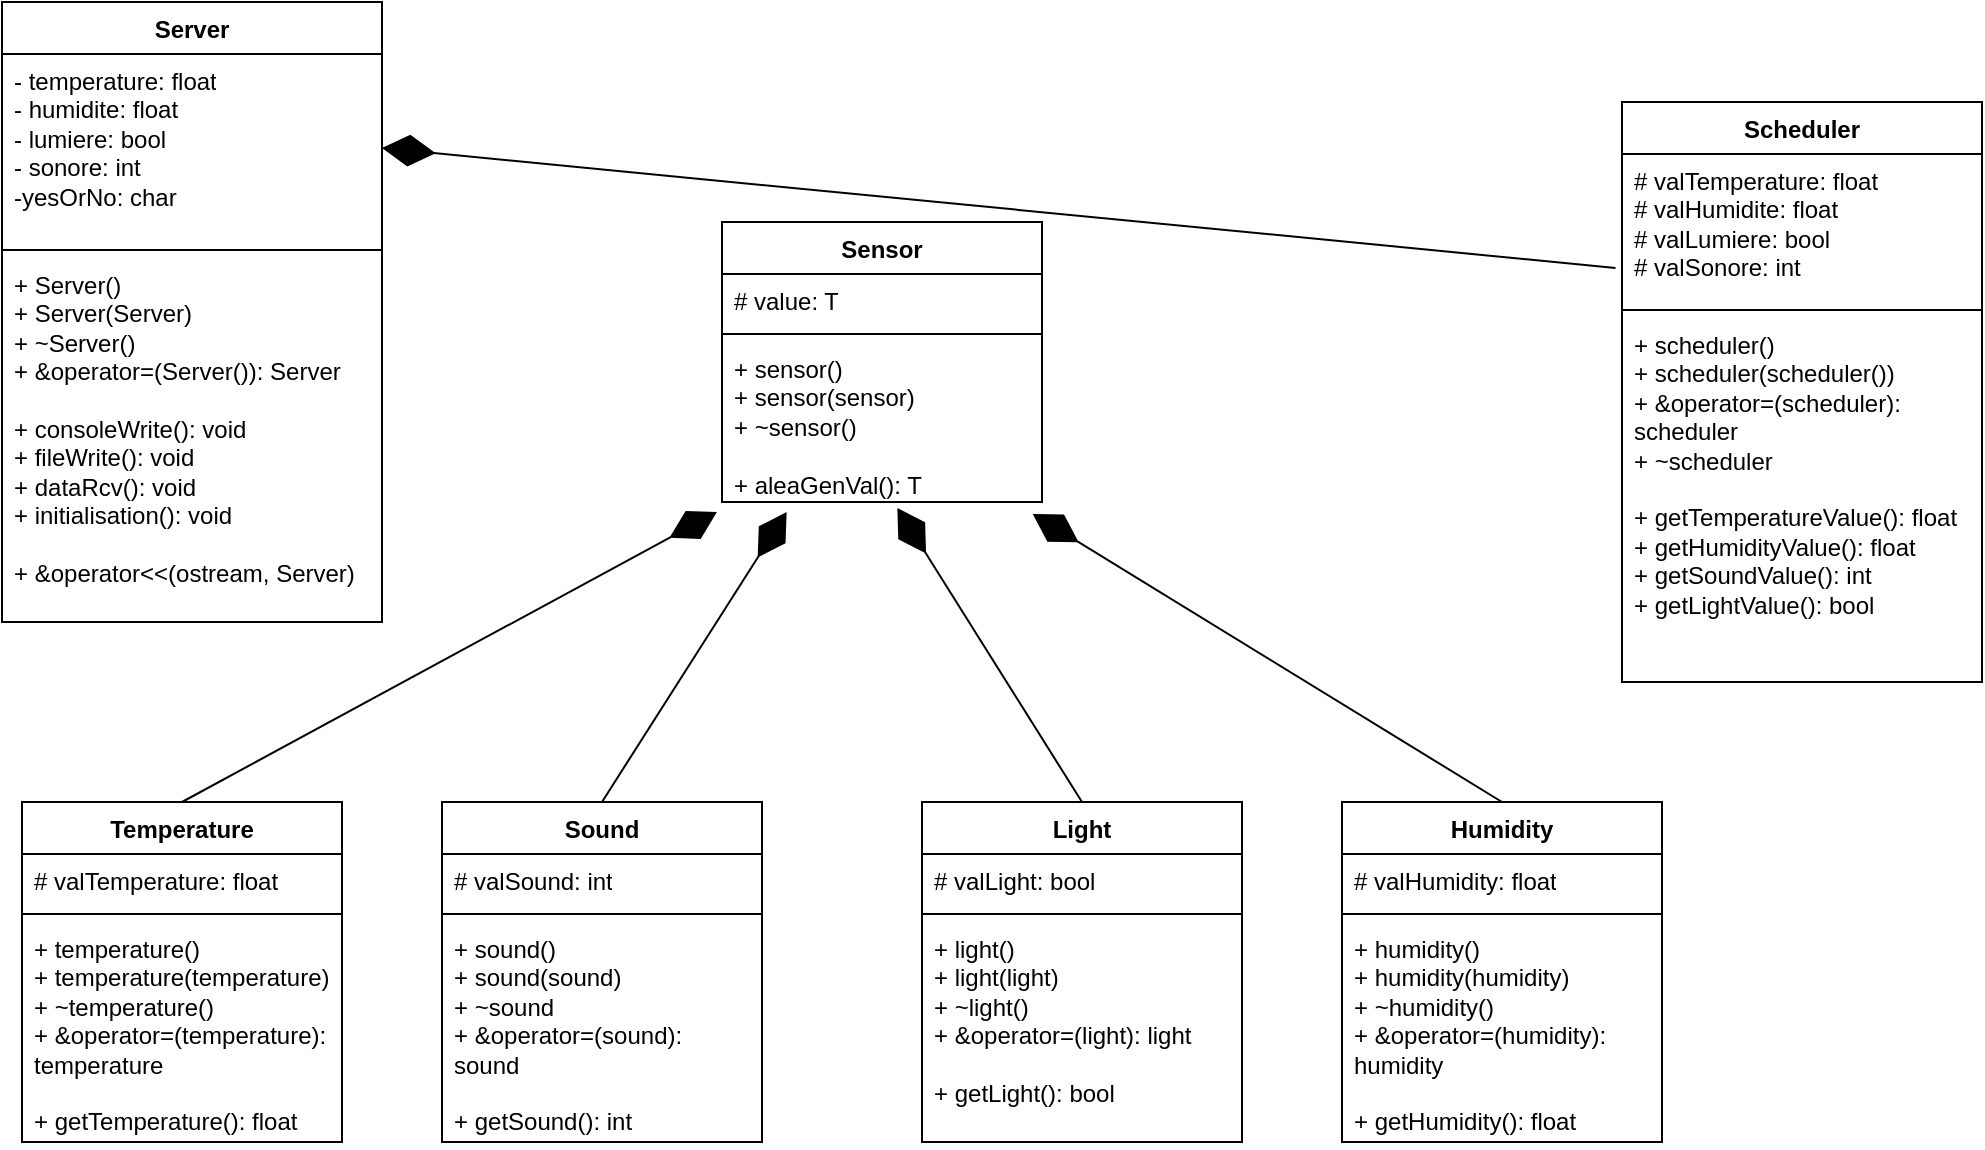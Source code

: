 <mxfile version="22.0.8" type="device">
  <diagram name="Page-1" id="4MssGcWLBzRgC0Tj2nrZ">
    <mxGraphModel dx="2206" dy="1218" grid="1" gridSize="10" guides="1" tooltips="1" connect="1" arrows="1" fold="1" page="1" pageScale="1" pageWidth="1169" pageHeight="827" math="0" shadow="0">
      <root>
        <mxCell id="0" />
        <mxCell id="1" parent="0" />
        <mxCell id="MeheyzC8nhWSL9RA-ns8-1" value="Server" style="swimlane;fontStyle=1;align=center;verticalAlign=top;childLayout=stackLayout;horizontal=1;startSize=26;horizontalStack=0;resizeParent=1;resizeParentMax=0;resizeLast=0;collapsible=1;marginBottom=0;whiteSpace=wrap;html=1;" vertex="1" parent="1">
          <mxGeometry x="80" y="80" width="190" height="310" as="geometry" />
        </mxCell>
        <mxCell id="MeheyzC8nhWSL9RA-ns8-2" value="- temperature: float&lt;br&gt;- humidite: float&lt;br&gt;- lumiere: bool&lt;br&gt;- sonore: int&lt;br&gt;-yesOrNo: char" style="text;strokeColor=none;fillColor=none;align=left;verticalAlign=top;spacingLeft=4;spacingRight=4;overflow=hidden;rotatable=0;points=[[0,0.5],[1,0.5]];portConstraint=eastwest;whiteSpace=wrap;html=1;" vertex="1" parent="MeheyzC8nhWSL9RA-ns8-1">
          <mxGeometry y="26" width="190" height="94" as="geometry" />
        </mxCell>
        <mxCell id="MeheyzC8nhWSL9RA-ns8-3" value="" style="line;strokeWidth=1;fillColor=none;align=left;verticalAlign=middle;spacingTop=-1;spacingLeft=3;spacingRight=3;rotatable=0;labelPosition=right;points=[];portConstraint=eastwest;strokeColor=inherit;" vertex="1" parent="MeheyzC8nhWSL9RA-ns8-1">
          <mxGeometry y="120" width="190" height="8" as="geometry" />
        </mxCell>
        <mxCell id="MeheyzC8nhWSL9RA-ns8-4" value="+ Server()&lt;br&gt;+ Server(Server)&lt;br&gt;+ ~Server()&lt;br&gt;+ &amp;amp;operator=(Server()): Server&lt;br&gt;&amp;nbsp;&lt;br&gt;+ consoleWrite(): void&lt;br&gt;+ fileWrite(): void&lt;br&gt;+ dataRcv(): void&lt;br&gt;+ initialisation(): void&lt;br&gt;&lt;br&gt;+ &amp;amp;operator&amp;lt;&amp;lt;(ostream, Server)" style="text;strokeColor=none;fillColor=none;align=left;verticalAlign=top;spacingLeft=4;spacingRight=4;overflow=hidden;rotatable=0;points=[[0,0.5],[1,0.5]];portConstraint=eastwest;whiteSpace=wrap;html=1;" vertex="1" parent="MeheyzC8nhWSL9RA-ns8-1">
          <mxGeometry y="128" width="190" height="182" as="geometry" />
        </mxCell>
        <mxCell id="MeheyzC8nhWSL9RA-ns8-5" value="Scheduler" style="swimlane;fontStyle=1;align=center;verticalAlign=top;childLayout=stackLayout;horizontal=1;startSize=26;horizontalStack=0;resizeParent=1;resizeParentMax=0;resizeLast=0;collapsible=1;marginBottom=0;whiteSpace=wrap;html=1;" vertex="1" parent="1">
          <mxGeometry x="890" y="130" width="180" height="290" as="geometry" />
        </mxCell>
        <mxCell id="MeheyzC8nhWSL9RA-ns8-6" value="# valTemperature: float&lt;br&gt;# valHumidite: float&lt;br&gt;# valLumiere: bool&lt;br&gt;# valSonore: int" style="text;strokeColor=none;fillColor=none;align=left;verticalAlign=top;spacingLeft=4;spacingRight=4;overflow=hidden;rotatable=0;points=[[0,0.5],[1,0.5]];portConstraint=eastwest;whiteSpace=wrap;html=1;" vertex="1" parent="MeheyzC8nhWSL9RA-ns8-5">
          <mxGeometry y="26" width="180" height="74" as="geometry" />
        </mxCell>
        <mxCell id="MeheyzC8nhWSL9RA-ns8-7" value="" style="line;strokeWidth=1;fillColor=none;align=left;verticalAlign=middle;spacingTop=-1;spacingLeft=3;spacingRight=3;rotatable=0;labelPosition=right;points=[];portConstraint=eastwest;strokeColor=inherit;" vertex="1" parent="MeheyzC8nhWSL9RA-ns8-5">
          <mxGeometry y="100" width="180" height="8" as="geometry" />
        </mxCell>
        <mxCell id="MeheyzC8nhWSL9RA-ns8-8" value="+ scheduler()&lt;br&gt;+ scheduler(scheduler())&lt;br&gt;+ &amp;amp;operator=(scheduler): scheduler&amp;nbsp;&lt;br&gt;+ ~scheduler&lt;br&gt;&lt;br&gt;+ getTemperatureValue(): float&lt;br&gt;+ getHumidityValue(): float&lt;br&gt;+ getSoundValue(): int&lt;br&gt;+ getLightValue(): bool" style="text;strokeColor=none;fillColor=none;align=left;verticalAlign=top;spacingLeft=4;spacingRight=4;overflow=hidden;rotatable=0;points=[[0,0.5],[1,0.5]];portConstraint=eastwest;whiteSpace=wrap;html=1;" vertex="1" parent="MeheyzC8nhWSL9RA-ns8-5">
          <mxGeometry y="108" width="180" height="182" as="geometry" />
        </mxCell>
        <mxCell id="MeheyzC8nhWSL9RA-ns8-9" value="Sensor" style="swimlane;fontStyle=1;align=center;verticalAlign=top;childLayout=stackLayout;horizontal=1;startSize=26;horizontalStack=0;resizeParent=1;resizeParentMax=0;resizeLast=0;collapsible=1;marginBottom=0;whiteSpace=wrap;html=1;" vertex="1" parent="1">
          <mxGeometry x="440" y="190" width="160" height="140" as="geometry" />
        </mxCell>
        <mxCell id="MeheyzC8nhWSL9RA-ns8-10" value="# value: T" style="text;strokeColor=none;fillColor=none;align=left;verticalAlign=top;spacingLeft=4;spacingRight=4;overflow=hidden;rotatable=0;points=[[0,0.5],[1,0.5]];portConstraint=eastwest;whiteSpace=wrap;html=1;" vertex="1" parent="MeheyzC8nhWSL9RA-ns8-9">
          <mxGeometry y="26" width="160" height="26" as="geometry" />
        </mxCell>
        <mxCell id="MeheyzC8nhWSL9RA-ns8-11" value="" style="line;strokeWidth=1;fillColor=none;align=left;verticalAlign=middle;spacingTop=-1;spacingLeft=3;spacingRight=3;rotatable=0;labelPosition=right;points=[];portConstraint=eastwest;strokeColor=inherit;" vertex="1" parent="MeheyzC8nhWSL9RA-ns8-9">
          <mxGeometry y="52" width="160" height="8" as="geometry" />
        </mxCell>
        <mxCell id="MeheyzC8nhWSL9RA-ns8-12" value="+ sensor()&lt;br&gt;+ sensor(sensor)&lt;br&gt;+ ~sensor()&lt;br&gt;&lt;br&gt;+ aleaGenVal(): T" style="text;strokeColor=none;fillColor=none;align=left;verticalAlign=top;spacingLeft=4;spacingRight=4;overflow=hidden;rotatable=0;points=[[0,0.5],[1,0.5]];portConstraint=eastwest;whiteSpace=wrap;html=1;" vertex="1" parent="MeheyzC8nhWSL9RA-ns8-9">
          <mxGeometry y="60" width="160" height="80" as="geometry" />
        </mxCell>
        <mxCell id="MeheyzC8nhWSL9RA-ns8-13" value="Sound" style="swimlane;fontStyle=1;align=center;verticalAlign=top;childLayout=stackLayout;horizontal=1;startSize=26;horizontalStack=0;resizeParent=1;resizeParentMax=0;resizeLast=0;collapsible=1;marginBottom=0;whiteSpace=wrap;html=1;" vertex="1" parent="1">
          <mxGeometry x="300" y="480" width="160" height="170" as="geometry" />
        </mxCell>
        <mxCell id="MeheyzC8nhWSL9RA-ns8-14" value="# valSound: int" style="text;strokeColor=none;fillColor=none;align=left;verticalAlign=top;spacingLeft=4;spacingRight=4;overflow=hidden;rotatable=0;points=[[0,0.5],[1,0.5]];portConstraint=eastwest;whiteSpace=wrap;html=1;" vertex="1" parent="MeheyzC8nhWSL9RA-ns8-13">
          <mxGeometry y="26" width="160" height="26" as="geometry" />
        </mxCell>
        <mxCell id="MeheyzC8nhWSL9RA-ns8-15" value="" style="line;strokeWidth=1;fillColor=none;align=left;verticalAlign=middle;spacingTop=-1;spacingLeft=3;spacingRight=3;rotatable=0;labelPosition=right;points=[];portConstraint=eastwest;strokeColor=inherit;" vertex="1" parent="MeheyzC8nhWSL9RA-ns8-13">
          <mxGeometry y="52" width="160" height="8" as="geometry" />
        </mxCell>
        <mxCell id="MeheyzC8nhWSL9RA-ns8-16" value="+ sound()&lt;br&gt;+ sound(sound)&lt;br&gt;+ ~sound&lt;br&gt;+ &amp;amp;operator=(sound): sound&lt;br&gt;&lt;br&gt;+ getSound(): int" style="text;strokeColor=none;fillColor=none;align=left;verticalAlign=top;spacingLeft=4;spacingRight=4;overflow=hidden;rotatable=0;points=[[0,0.5],[1,0.5]];portConstraint=eastwest;whiteSpace=wrap;html=1;" vertex="1" parent="MeheyzC8nhWSL9RA-ns8-13">
          <mxGeometry y="60" width="160" height="110" as="geometry" />
        </mxCell>
        <mxCell id="MeheyzC8nhWSL9RA-ns8-17" value="Humidity" style="swimlane;fontStyle=1;align=center;verticalAlign=top;childLayout=stackLayout;horizontal=1;startSize=26;horizontalStack=0;resizeParent=1;resizeParentMax=0;resizeLast=0;collapsible=1;marginBottom=0;whiteSpace=wrap;html=1;" vertex="1" parent="1">
          <mxGeometry x="750" y="480" width="160" height="170" as="geometry" />
        </mxCell>
        <mxCell id="MeheyzC8nhWSL9RA-ns8-18" value="# valHumidity: float" style="text;strokeColor=none;fillColor=none;align=left;verticalAlign=top;spacingLeft=4;spacingRight=4;overflow=hidden;rotatable=0;points=[[0,0.5],[1,0.5]];portConstraint=eastwest;whiteSpace=wrap;html=1;" vertex="1" parent="MeheyzC8nhWSL9RA-ns8-17">
          <mxGeometry y="26" width="160" height="26" as="geometry" />
        </mxCell>
        <mxCell id="MeheyzC8nhWSL9RA-ns8-19" value="" style="line;strokeWidth=1;fillColor=none;align=left;verticalAlign=middle;spacingTop=-1;spacingLeft=3;spacingRight=3;rotatable=0;labelPosition=right;points=[];portConstraint=eastwest;strokeColor=inherit;" vertex="1" parent="MeheyzC8nhWSL9RA-ns8-17">
          <mxGeometry y="52" width="160" height="8" as="geometry" />
        </mxCell>
        <mxCell id="MeheyzC8nhWSL9RA-ns8-20" value="+ humidity()&lt;br&gt;+ humidity(humidity)&lt;br&gt;+ ~humidity()&lt;br&gt;+ &amp;amp;operator=(humidity): humidity&lt;br&gt;&lt;br&gt;+ getHumidity(): float" style="text;strokeColor=none;fillColor=none;align=left;verticalAlign=top;spacingLeft=4;spacingRight=4;overflow=hidden;rotatable=0;points=[[0,0.5],[1,0.5]];portConstraint=eastwest;whiteSpace=wrap;html=1;" vertex="1" parent="MeheyzC8nhWSL9RA-ns8-17">
          <mxGeometry y="60" width="160" height="110" as="geometry" />
        </mxCell>
        <mxCell id="MeheyzC8nhWSL9RA-ns8-21" value="Light" style="swimlane;fontStyle=1;align=center;verticalAlign=top;childLayout=stackLayout;horizontal=1;startSize=26;horizontalStack=0;resizeParent=1;resizeParentMax=0;resizeLast=0;collapsible=1;marginBottom=0;whiteSpace=wrap;html=1;" vertex="1" parent="1">
          <mxGeometry x="540" y="480" width="160" height="170" as="geometry" />
        </mxCell>
        <mxCell id="MeheyzC8nhWSL9RA-ns8-22" value="# valLight: bool" style="text;strokeColor=none;fillColor=none;align=left;verticalAlign=top;spacingLeft=4;spacingRight=4;overflow=hidden;rotatable=0;points=[[0,0.5],[1,0.5]];portConstraint=eastwest;whiteSpace=wrap;html=1;" vertex="1" parent="MeheyzC8nhWSL9RA-ns8-21">
          <mxGeometry y="26" width="160" height="26" as="geometry" />
        </mxCell>
        <mxCell id="MeheyzC8nhWSL9RA-ns8-23" value="" style="line;strokeWidth=1;fillColor=none;align=left;verticalAlign=middle;spacingTop=-1;spacingLeft=3;spacingRight=3;rotatable=0;labelPosition=right;points=[];portConstraint=eastwest;strokeColor=inherit;" vertex="1" parent="MeheyzC8nhWSL9RA-ns8-21">
          <mxGeometry y="52" width="160" height="8" as="geometry" />
        </mxCell>
        <mxCell id="MeheyzC8nhWSL9RA-ns8-24" value="+ light()&lt;br&gt;+ light(light)&lt;br&gt;+ ~light()&lt;br&gt;+ &amp;amp;operator=(light): light&lt;br&gt;&lt;br&gt;+ getLight(): bool" style="text;strokeColor=none;fillColor=none;align=left;verticalAlign=top;spacingLeft=4;spacingRight=4;overflow=hidden;rotatable=0;points=[[0,0.5],[1,0.5]];portConstraint=eastwest;whiteSpace=wrap;html=1;" vertex="1" parent="MeheyzC8nhWSL9RA-ns8-21">
          <mxGeometry y="60" width="160" height="110" as="geometry" />
        </mxCell>
        <mxCell id="MeheyzC8nhWSL9RA-ns8-25" value="Temperature" style="swimlane;fontStyle=1;align=center;verticalAlign=top;childLayout=stackLayout;horizontal=1;startSize=26;horizontalStack=0;resizeParent=1;resizeParentMax=0;resizeLast=0;collapsible=1;marginBottom=0;whiteSpace=wrap;html=1;" vertex="1" parent="1">
          <mxGeometry x="90" y="480" width="160" height="170" as="geometry" />
        </mxCell>
        <mxCell id="MeheyzC8nhWSL9RA-ns8-26" value="# valTemperature: float" style="text;strokeColor=none;fillColor=none;align=left;verticalAlign=top;spacingLeft=4;spacingRight=4;overflow=hidden;rotatable=0;points=[[0,0.5],[1,0.5]];portConstraint=eastwest;whiteSpace=wrap;html=1;" vertex="1" parent="MeheyzC8nhWSL9RA-ns8-25">
          <mxGeometry y="26" width="160" height="26" as="geometry" />
        </mxCell>
        <mxCell id="MeheyzC8nhWSL9RA-ns8-27" value="" style="line;strokeWidth=1;fillColor=none;align=left;verticalAlign=middle;spacingTop=-1;spacingLeft=3;spacingRight=3;rotatable=0;labelPosition=right;points=[];portConstraint=eastwest;strokeColor=inherit;" vertex="1" parent="MeheyzC8nhWSL9RA-ns8-25">
          <mxGeometry y="52" width="160" height="8" as="geometry" />
        </mxCell>
        <mxCell id="MeheyzC8nhWSL9RA-ns8-28" value="+ temperature()&lt;br&gt;+ temperature(temperature)&lt;br&gt;+ ~temperature()&lt;br&gt;+ &amp;amp;operator=(temperature): temperature&lt;br&gt;&lt;br&gt;+ getTemperature(): float" style="text;strokeColor=none;fillColor=none;align=left;verticalAlign=top;spacingLeft=4;spacingRight=4;overflow=hidden;rotatable=0;points=[[0,0.5],[1,0.5]];portConstraint=eastwest;whiteSpace=wrap;html=1;" vertex="1" parent="MeheyzC8nhWSL9RA-ns8-25">
          <mxGeometry y="60" width="160" height="110" as="geometry" />
        </mxCell>
        <mxCell id="MeheyzC8nhWSL9RA-ns8-31" value="" style="endArrow=diamondThin;endFill=1;endSize=24;html=1;rounded=0;entryX=-0.016;entryY=1.063;entryDx=0;entryDy=0;entryPerimeter=0;exitX=0.5;exitY=0;exitDx=0;exitDy=0;" edge="1" parent="1" source="MeheyzC8nhWSL9RA-ns8-25" target="MeheyzC8nhWSL9RA-ns8-12">
          <mxGeometry width="160" relative="1" as="geometry">
            <mxPoint x="400" y="450" as="sourcePoint" />
            <mxPoint x="560" y="450" as="targetPoint" />
          </mxGeometry>
        </mxCell>
        <mxCell id="MeheyzC8nhWSL9RA-ns8-32" value="" style="endArrow=diamondThin;endFill=1;endSize=24;html=1;rounded=0;entryX=0.971;entryY=1.075;entryDx=0;entryDy=0;entryPerimeter=0;exitX=0.5;exitY=0;exitDx=0;exitDy=0;" edge="1" parent="1" source="MeheyzC8nhWSL9RA-ns8-17" target="MeheyzC8nhWSL9RA-ns8-12">
          <mxGeometry width="160" relative="1" as="geometry">
            <mxPoint x="400" y="450" as="sourcePoint" />
            <mxPoint x="560" y="450" as="targetPoint" />
          </mxGeometry>
        </mxCell>
        <mxCell id="MeheyzC8nhWSL9RA-ns8-33" value="" style="endArrow=diamondThin;endFill=1;endSize=24;html=1;rounded=0;entryX=0.548;entryY=1.037;entryDx=0;entryDy=0;entryPerimeter=0;exitX=0.5;exitY=0;exitDx=0;exitDy=0;" edge="1" parent="1" source="MeheyzC8nhWSL9RA-ns8-21" target="MeheyzC8nhWSL9RA-ns8-12">
          <mxGeometry width="160" relative="1" as="geometry">
            <mxPoint x="400" y="450" as="sourcePoint" />
            <mxPoint x="560" y="450" as="targetPoint" />
          </mxGeometry>
        </mxCell>
        <mxCell id="MeheyzC8nhWSL9RA-ns8-34" value="" style="endArrow=diamondThin;endFill=1;endSize=24;html=1;rounded=0;exitX=0.5;exitY=0;exitDx=0;exitDy=0;entryX=0.202;entryY=1.063;entryDx=0;entryDy=0;entryPerimeter=0;" edge="1" parent="1" source="MeheyzC8nhWSL9RA-ns8-13" target="MeheyzC8nhWSL9RA-ns8-12">
          <mxGeometry width="160" relative="1" as="geometry">
            <mxPoint x="400" y="450" as="sourcePoint" />
            <mxPoint x="560" y="450" as="targetPoint" />
          </mxGeometry>
        </mxCell>
        <mxCell id="MeheyzC8nhWSL9RA-ns8-35" value="" style="endArrow=diamondThin;endFill=1;endSize=24;html=1;rounded=0;entryX=1;entryY=0.5;entryDx=0;entryDy=0;exitX=-0.018;exitY=0.77;exitDx=0;exitDy=0;exitPerimeter=0;" edge="1" parent="1" source="MeheyzC8nhWSL9RA-ns8-6" target="MeheyzC8nhWSL9RA-ns8-2">
          <mxGeometry width="160" relative="1" as="geometry">
            <mxPoint x="400" y="290" as="sourcePoint" />
            <mxPoint x="560" y="290" as="targetPoint" />
          </mxGeometry>
        </mxCell>
      </root>
    </mxGraphModel>
  </diagram>
</mxfile>
